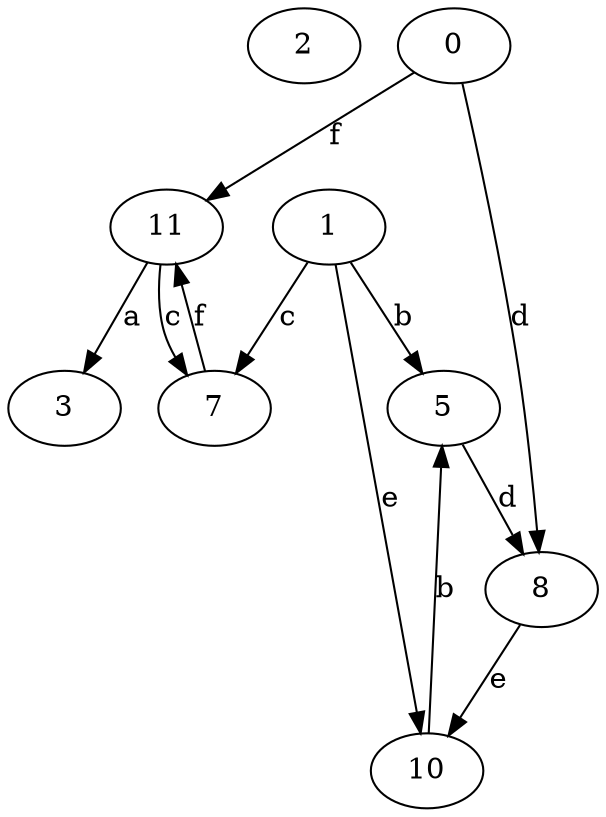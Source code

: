 strict digraph  {
2;
3;
5;
7;
0;
8;
10;
11;
1;
5 -> 8  [label=d];
7 -> 11  [label=f];
0 -> 8  [label=d];
0 -> 11  [label=f];
8 -> 10  [label=e];
10 -> 5  [label=b];
11 -> 3  [label=a];
11 -> 7  [label=c];
1 -> 5  [label=b];
1 -> 7  [label=c];
1 -> 10  [label=e];
}

